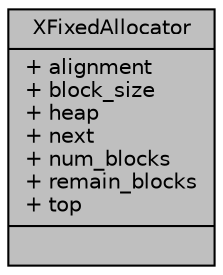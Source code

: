 digraph "XFixedAllocator"
{
  edge [fontname="Helvetica",fontsize="10",labelfontname="Helvetica",labelfontsize="10"];
  node [fontname="Helvetica",fontsize="10",shape=record];
  Node1 [label="{XFixedAllocator\n|+ alignment\l+ block_size\l+ heap\l+ next\l+ num_blocks\l+ remain_blocks\l+ top\l|}",height=0.2,width=0.4,color="black", fillcolor="grey75", style="filled", fontcolor="black"];
}
